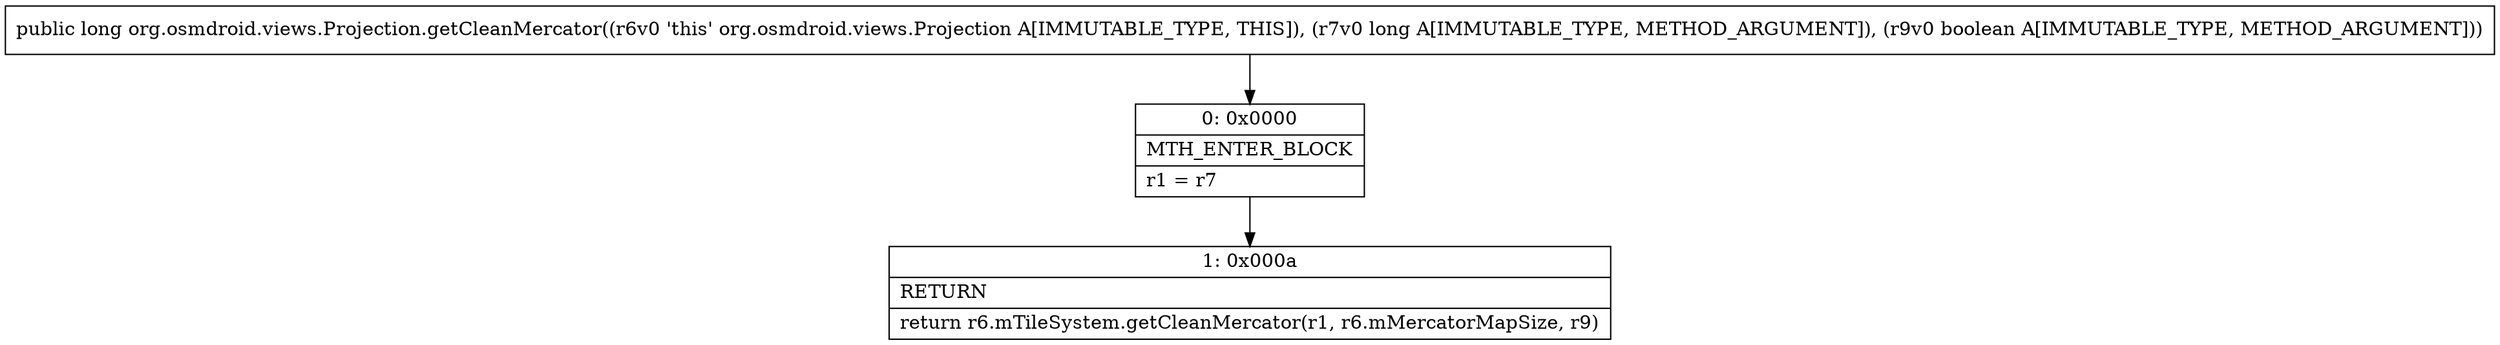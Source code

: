 digraph "CFG fororg.osmdroid.views.Projection.getCleanMercator(JZ)J" {
Node_0 [shape=record,label="{0\:\ 0x0000|MTH_ENTER_BLOCK\l|r1 = r7\l}"];
Node_1 [shape=record,label="{1\:\ 0x000a|RETURN\l|return r6.mTileSystem.getCleanMercator(r1, r6.mMercatorMapSize, r9)\l}"];
MethodNode[shape=record,label="{public long org.osmdroid.views.Projection.getCleanMercator((r6v0 'this' org.osmdroid.views.Projection A[IMMUTABLE_TYPE, THIS]), (r7v0 long A[IMMUTABLE_TYPE, METHOD_ARGUMENT]), (r9v0 boolean A[IMMUTABLE_TYPE, METHOD_ARGUMENT])) }"];
MethodNode -> Node_0;
Node_0 -> Node_1;
}

